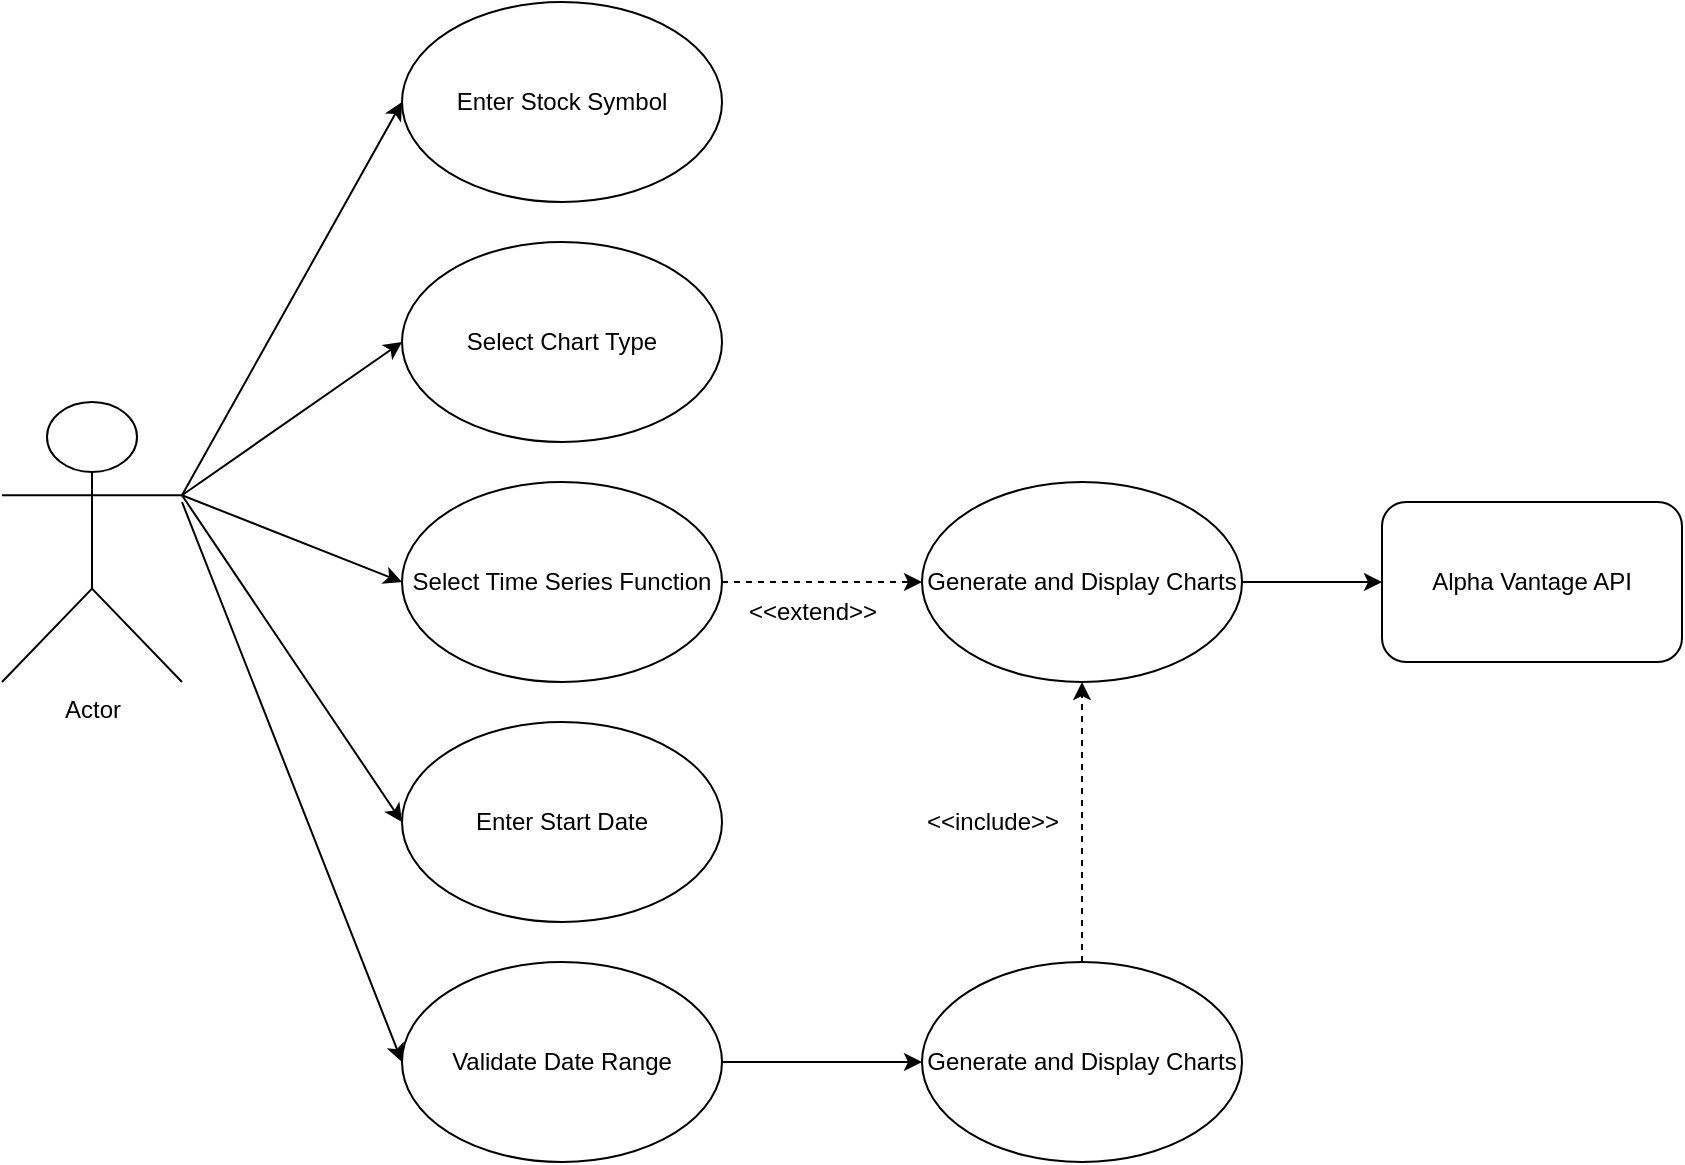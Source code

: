 <mxfile version="26.0.16">
  <diagram name="Page-1" id="SJLUIDQC_EuTnA66l2zn">
    <mxGraphModel dx="1230" dy="746" grid="1" gridSize="10" guides="1" tooltips="1" connect="1" arrows="1" fold="1" page="1" pageScale="1" pageWidth="850" pageHeight="1100" math="0" shadow="0">
      <root>
        <mxCell id="0" />
        <mxCell id="1" parent="0" />
        <mxCell id="XoW8HHz-MdSEyeCV6Fz6-1" value="Actor" style="shape=umlActor;verticalLabelPosition=bottom;verticalAlign=top;html=1;outlineConnect=0;" vertex="1" parent="1">
          <mxGeometry x="10" y="300" width="90" height="140" as="geometry" />
        </mxCell>
        <mxCell id="XoW8HHz-MdSEyeCV6Fz6-2" value="Enter Stock Symbol" style="ellipse;whiteSpace=wrap;html=1;" vertex="1" parent="1">
          <mxGeometry x="210" y="100" width="160" height="100" as="geometry" />
        </mxCell>
        <mxCell id="XoW8HHz-MdSEyeCV6Fz6-3" value="Select Chart Type" style="ellipse;whiteSpace=wrap;html=1;" vertex="1" parent="1">
          <mxGeometry x="210" y="220" width="160" height="100" as="geometry" />
        </mxCell>
        <mxCell id="XoW8HHz-MdSEyeCV6Fz6-4" value="Select Time Series Function" style="ellipse;whiteSpace=wrap;html=1;" vertex="1" parent="1">
          <mxGeometry x="210" y="340" width="160" height="100" as="geometry" />
        </mxCell>
        <mxCell id="XoW8HHz-MdSEyeCV6Fz6-5" value="Enter Start Date" style="ellipse;whiteSpace=wrap;html=1;" vertex="1" parent="1">
          <mxGeometry x="210" y="460" width="160" height="100" as="geometry" />
        </mxCell>
        <mxCell id="XoW8HHz-MdSEyeCV6Fz6-6" value="Validate Date Range" style="ellipse;whiteSpace=wrap;html=1;" vertex="1" parent="1">
          <mxGeometry x="210" y="580" width="160" height="100" as="geometry" />
        </mxCell>
        <mxCell id="XoW8HHz-MdSEyeCV6Fz6-7" value="" style="endArrow=classic;html=1;rounded=0;exitX=1;exitY=0.333;exitDx=0;exitDy=0;exitPerimeter=0;entryX=0;entryY=0.5;entryDx=0;entryDy=0;" edge="1" parent="1" source="XoW8HHz-MdSEyeCV6Fz6-1" target="XoW8HHz-MdSEyeCV6Fz6-2">
          <mxGeometry width="50" height="50" relative="1" as="geometry">
            <mxPoint x="430" y="470" as="sourcePoint" />
            <mxPoint x="480" y="420" as="targetPoint" />
          </mxGeometry>
        </mxCell>
        <mxCell id="XoW8HHz-MdSEyeCV6Fz6-8" value="" style="endArrow=classic;html=1;rounded=0;entryX=0;entryY=0.5;entryDx=0;entryDy=0;exitX=1;exitY=0.333;exitDx=0;exitDy=0;exitPerimeter=0;" edge="1" parent="1" source="XoW8HHz-MdSEyeCV6Fz6-1" target="XoW8HHz-MdSEyeCV6Fz6-3">
          <mxGeometry width="50" height="50" relative="1" as="geometry">
            <mxPoint x="100" y="350" as="sourcePoint" />
            <mxPoint x="220" y="160" as="targetPoint" />
          </mxGeometry>
        </mxCell>
        <mxCell id="XoW8HHz-MdSEyeCV6Fz6-9" value="" style="endArrow=classic;html=1;rounded=0;entryX=0;entryY=0.5;entryDx=0;entryDy=0;exitX=1;exitY=0.333;exitDx=0;exitDy=0;exitPerimeter=0;" edge="1" parent="1" source="XoW8HHz-MdSEyeCV6Fz6-1" target="XoW8HHz-MdSEyeCV6Fz6-4">
          <mxGeometry width="50" height="50" relative="1" as="geometry">
            <mxPoint x="110" y="357" as="sourcePoint" />
            <mxPoint x="220" y="280" as="targetPoint" />
          </mxGeometry>
        </mxCell>
        <mxCell id="XoW8HHz-MdSEyeCV6Fz6-10" value="" style="endArrow=classic;html=1;rounded=0;entryX=0;entryY=0.5;entryDx=0;entryDy=0;exitX=1;exitY=0.333;exitDx=0;exitDy=0;exitPerimeter=0;" edge="1" parent="1" source="XoW8HHz-MdSEyeCV6Fz6-1" target="XoW8HHz-MdSEyeCV6Fz6-5">
          <mxGeometry width="50" height="50" relative="1" as="geometry">
            <mxPoint x="110" y="357" as="sourcePoint" />
            <mxPoint x="220" y="400" as="targetPoint" />
          </mxGeometry>
        </mxCell>
        <mxCell id="XoW8HHz-MdSEyeCV6Fz6-11" value="" style="endArrow=classic;html=1;rounded=0;entryX=0;entryY=0.5;entryDx=0;entryDy=0;" edge="1" parent="1" target="XoW8HHz-MdSEyeCV6Fz6-6">
          <mxGeometry width="50" height="50" relative="1" as="geometry">
            <mxPoint x="100" y="350" as="sourcePoint" />
            <mxPoint x="210" y="573" as="targetPoint" />
          </mxGeometry>
        </mxCell>
        <mxCell id="XoW8HHz-MdSEyeCV6Fz6-12" value="" style="endArrow=classic;html=1;rounded=0;exitX=1;exitY=0.5;exitDx=0;exitDy=0;entryX=0;entryY=0.5;entryDx=0;entryDy=0;" edge="1" parent="1" source="XoW8HHz-MdSEyeCV6Fz6-6" target="XoW8HHz-MdSEyeCV6Fz6-13">
          <mxGeometry width="50" height="50" relative="1" as="geometry">
            <mxPoint x="430" y="470" as="sourcePoint" />
            <mxPoint x="500" y="630" as="targetPoint" />
          </mxGeometry>
        </mxCell>
        <mxCell id="XoW8HHz-MdSEyeCV6Fz6-13" value="Generate and Display Charts" style="ellipse;whiteSpace=wrap;html=1;" vertex="1" parent="1">
          <mxGeometry x="470" y="580" width="160" height="100" as="geometry" />
        </mxCell>
        <mxCell id="XoW8HHz-MdSEyeCV6Fz6-14" value="Generate and Display Charts" style="ellipse;whiteSpace=wrap;html=1;" vertex="1" parent="1">
          <mxGeometry x="470" y="340" width="160" height="100" as="geometry" />
        </mxCell>
        <mxCell id="XoW8HHz-MdSEyeCV6Fz6-16" value="" style="endArrow=classic;html=1;rounded=0;exitX=1;exitY=0.5;exitDx=0;exitDy=0;entryX=0;entryY=0.5;entryDx=0;entryDy=0;dashed=1;labelPosition=center;verticalLabelPosition=top;align=center;verticalAlign=bottom;textDirection=ltr;" edge="1" parent="1" source="XoW8HHz-MdSEyeCV6Fz6-4" target="XoW8HHz-MdSEyeCV6Fz6-14">
          <mxGeometry width="50" height="50" relative="1" as="geometry">
            <mxPoint x="375" y="450" as="sourcePoint" />
            <mxPoint x="475" y="450" as="targetPoint" />
          </mxGeometry>
        </mxCell>
        <mxCell id="XoW8HHz-MdSEyeCV6Fz6-17" value="&amp;lt;&amp;lt;extend&amp;gt;&amp;gt;" style="text;html=1;align=center;verticalAlign=middle;resizable=0;points=[];autosize=1;strokeColor=none;fillColor=none;" vertex="1" parent="1">
          <mxGeometry x="370" y="390" width="90" height="30" as="geometry" />
        </mxCell>
        <mxCell id="XoW8HHz-MdSEyeCV6Fz6-18" value="" style="endArrow=classic;html=1;rounded=0;exitX=0.5;exitY=0;exitDx=0;exitDy=0;entryX=0.5;entryY=1;entryDx=0;entryDy=0;dashed=1;labelPosition=center;verticalLabelPosition=top;align=center;verticalAlign=bottom;textDirection=ltr;" edge="1" parent="1" source="XoW8HHz-MdSEyeCV6Fz6-13" target="XoW8HHz-MdSEyeCV6Fz6-14">
          <mxGeometry width="50" height="50" relative="1" as="geometry">
            <mxPoint x="470" y="520" as="sourcePoint" />
            <mxPoint x="570" y="520" as="targetPoint" />
          </mxGeometry>
        </mxCell>
        <mxCell id="XoW8HHz-MdSEyeCV6Fz6-19" value="&amp;lt;&amp;lt;include&amp;gt;&amp;gt;" style="text;html=1;align=center;verticalAlign=middle;resizable=0;points=[];autosize=1;strokeColor=none;fillColor=none;" vertex="1" parent="1">
          <mxGeometry x="460" y="495" width="90" height="30" as="geometry" />
        </mxCell>
        <mxCell id="XoW8HHz-MdSEyeCV6Fz6-21" value="Alpha Vantage API" style="rounded=1;whiteSpace=wrap;html=1;" vertex="1" parent="1">
          <mxGeometry x="700" y="350" width="150" height="80" as="geometry" />
        </mxCell>
        <mxCell id="XoW8HHz-MdSEyeCV6Fz6-22" value="" style="endArrow=classic;html=1;rounded=0;exitX=1;exitY=0.5;exitDx=0;exitDy=0;entryX=0;entryY=0.5;entryDx=0;entryDy=0;" edge="1" parent="1" source="XoW8HHz-MdSEyeCV6Fz6-14" target="XoW8HHz-MdSEyeCV6Fz6-21">
          <mxGeometry width="50" height="50" relative="1" as="geometry">
            <mxPoint x="430" y="470" as="sourcePoint" />
            <mxPoint x="480" y="420" as="targetPoint" />
          </mxGeometry>
        </mxCell>
      </root>
    </mxGraphModel>
  </diagram>
</mxfile>
